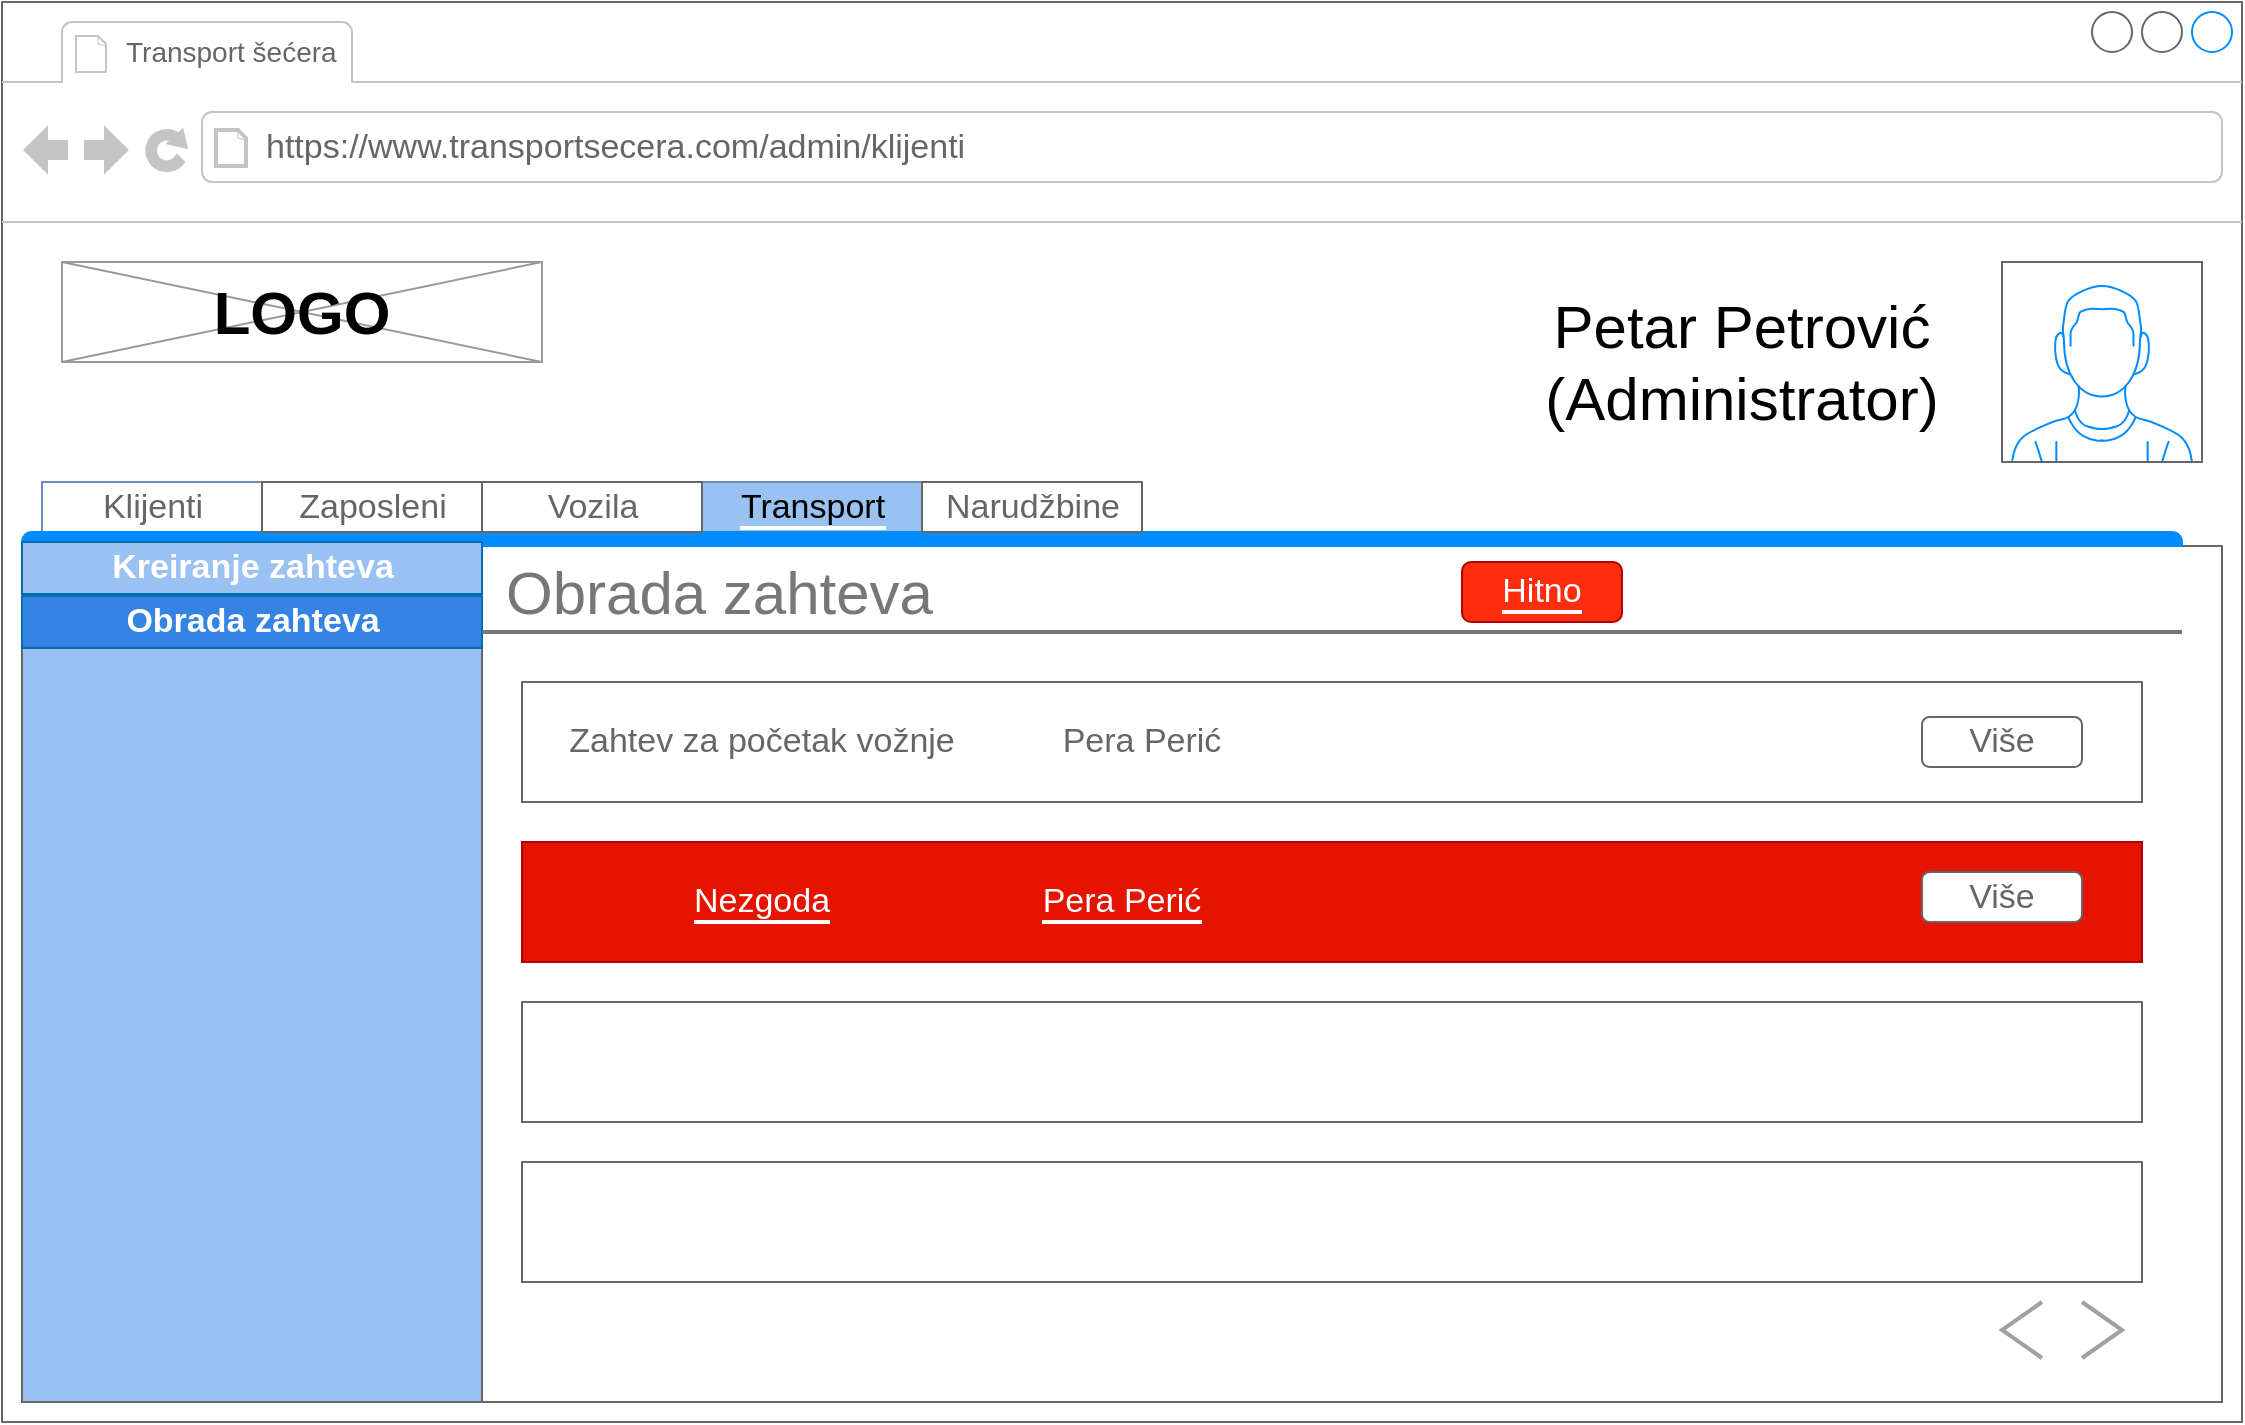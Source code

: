<mxfile version="20.6.2" type="device"><diagram id="ky4BVYnxGXiWYMwusSBA" name="Page-1"><mxGraphModel dx="1422" dy="702" grid="1" gridSize="10" guides="1" tooltips="1" connect="1" arrows="1" fold="1" page="1" pageScale="1" pageWidth="1169" pageHeight="827" math="0" shadow="0"><root><mxCell id="0"/><mxCell id="1" parent="0"/><mxCell id="joHXfqHR-YhRdE-sdu8e-1" value="" style="strokeWidth=1;shadow=0;dashed=0;align=center;html=1;shape=mxgraph.mockup.containers.browserWindow;rSize=0;strokeColor=#666666;strokeColor2=#008cff;strokeColor3=#c4c4c4;mainText=,;recursiveResize=0;" parent="1" vertex="1"><mxGeometry x="40" y="80" width="1120" height="710" as="geometry"/></mxCell><mxCell id="joHXfqHR-YhRdE-sdu8e-2" value="Transport šećera" style="strokeWidth=1;shadow=0;dashed=0;align=center;html=1;shape=mxgraph.mockup.containers.anchor;fontSize=14;fontColor=#666666;align=left;" parent="joHXfqHR-YhRdE-sdu8e-1" vertex="1"><mxGeometry x="60" y="10" width="110" height="30" as="geometry"/></mxCell><mxCell id="joHXfqHR-YhRdE-sdu8e-3" value="https://www.transportsecera.com/admin/klijenti" style="strokeWidth=1;shadow=0;dashed=0;align=center;html=1;shape=mxgraph.mockup.containers.anchor;rSize=0;fontSize=17;fontColor=#666666;align=left;" parent="joHXfqHR-YhRdE-sdu8e-1" vertex="1"><mxGeometry x="130" y="60" width="450" height="26" as="geometry"/></mxCell><mxCell id="joHXfqHR-YhRdE-sdu8e-10" value="" style="verticalLabelPosition=bottom;shadow=0;dashed=0;align=center;html=1;verticalAlign=top;strokeWidth=1;shape=mxgraph.mockup.graphics.simpleIcon;strokeColor=#999999;fontSize=14;" parent="joHXfqHR-YhRdE-sdu8e-1" vertex="1"><mxGeometry x="30" y="130" width="240" height="50" as="geometry"/></mxCell><mxCell id="joHXfqHR-YhRdE-sdu8e-11" value="&lt;div style=&quot;font-size: 30px;&quot;&gt;LOGO&lt;/div&gt;" style="text;html=1;strokeColor=none;fillColor=none;align=center;verticalAlign=middle;whiteSpace=wrap;rounded=0;fontSize=30;fontStyle=1" parent="joHXfqHR-YhRdE-sdu8e-1" vertex="1"><mxGeometry x="120" y="140" width="60" height="30" as="geometry"/></mxCell><mxCell id="joHXfqHR-YhRdE-sdu8e-12" value="" style="verticalLabelPosition=bottom;shadow=0;dashed=0;align=center;html=1;verticalAlign=top;strokeWidth=1;shape=mxgraph.mockup.containers.userMale;strokeColor=#666666;strokeColor2=#008cff;fontSize=30;" parent="joHXfqHR-YhRdE-sdu8e-1" vertex="1"><mxGeometry x="1000" y="130" width="100" height="100" as="geometry"/></mxCell><mxCell id="joHXfqHR-YhRdE-sdu8e-13" value="&lt;div&gt;Petar Petrović &lt;br&gt;&lt;/div&gt;&lt;div&gt;(Administrator)&lt;br&gt;&lt;/div&gt;" style="text;html=1;strokeColor=none;fillColor=none;align=center;verticalAlign=middle;whiteSpace=wrap;rounded=0;fontSize=30;" parent="joHXfqHR-YhRdE-sdu8e-1" vertex="1"><mxGeometry x="750" y="140" width="240" height="80" as="geometry"/></mxCell><mxCell id="joHXfqHR-YhRdE-sdu8e-47" value="&lt;span style=&quot;background-color: rgb(153, 193, 241);&quot;&gt;Transport&lt;/span&gt;" style="strokeColor=#6c8ebf;fillColor=#99c1f1;gradientColor=inherit;strokeWidth=1;shadow=0;dashed=0;align=center;html=1;shape=mxgraph.mockup.containers.rrect;rSize=0;fontSize=17;fontColor=default;gradientColor=none;labelBackgroundColor=default;" parent="joHXfqHR-YhRdE-sdu8e-1" vertex="1"><mxGeometry width="110" height="25" relative="1" as="geometry"><mxPoint x="350" y="240" as="offset"/></mxGeometry></mxCell><mxCell id="joHXfqHR-YhRdE-sdu8e-41" value="" style="strokeWidth=1;shadow=0;dashed=0;align=center;html=1;shape=mxgraph.mockup.containers.marginRect2;rectMarginTop=32;strokeColor=#666666;gradientColor=none;labelBackgroundColor=default;fontSize=30;fontColor=#000000;" parent="joHXfqHR-YhRdE-sdu8e-1" vertex="1"><mxGeometry x="10" y="240" width="1100" height="460" as="geometry"/></mxCell><mxCell id="joHXfqHR-YhRdE-sdu8e-42" value="&lt;font color=&quot;#666666&quot;&gt;Klijenti&lt;/font&gt;" style="strokeColor=#6c8ebf;fillColor=#FFFFFF;gradientColor=#7ea6e0;strokeWidth=1;shadow=0;dashed=0;align=center;html=1;shape=mxgraph.mockup.containers.rrect;rSize=0;fontSize=17;gradientColor=none;labelBackgroundColor=default;" parent="joHXfqHR-YhRdE-sdu8e-41" vertex="1"><mxGeometry width="110" height="25" relative="1" as="geometry"><mxPoint x="10" as="offset"/></mxGeometry></mxCell><mxCell id="joHXfqHR-YhRdE-sdu8e-45" value="" style="strokeWidth=1;shadow=0;dashed=0;align=center;html=1;shape=mxgraph.mockup.containers.topButton;rSize=5;strokeColor=#008cff;fillColor=#008cff;gradientColor=none;resizeWidth=1;movable=0;deletable=1;labelBackgroundColor=default;fontSize=30;fontColor=#000000;" parent="joHXfqHR-YhRdE-sdu8e-41" vertex="1"><mxGeometry width="1080" height="7" relative="1" as="geometry"><mxPoint y="25" as="offset"/></mxGeometry></mxCell><mxCell id="joHXfqHR-YhRdE-sdu8e-51" value="Zaposleni" style="strokeColor=inherit;fillColor=inherit;gradientColor=inherit;strokeWidth=1;shadow=0;dashed=0;align=center;html=1;shape=mxgraph.mockup.containers.rrect;rSize=0;fontSize=17;fontColor=#666666;gradientColor=none;labelBackgroundColor=default;" parent="joHXfqHR-YhRdE-sdu8e-41" vertex="1"><mxGeometry width="110" height="25" relative="1" as="geometry"><mxPoint x="120" as="offset"/></mxGeometry></mxCell><mxCell id="joHXfqHR-YhRdE-sdu8e-58" value="Vozila" style="strokeColor=inherit;fillColor=inherit;gradientColor=inherit;strokeWidth=1;shadow=0;dashed=0;align=center;html=1;shape=mxgraph.mockup.containers.rrect;rSize=0;fontSize=17;fontColor=#666666;gradientColor=none;labelBackgroundColor=default;" parent="joHXfqHR-YhRdE-sdu8e-41" vertex="1"><mxGeometry width="110" height="25" relative="1" as="geometry"><mxPoint x="230" as="offset"/></mxGeometry></mxCell><mxCell id="joHXfqHR-YhRdE-sdu8e-76" value="" style="strokeWidth=1;shadow=0;dashed=0;align=center;html=1;shape=mxgraph.mockup.containers.rrect;rSize=0;strokeColor=#666666;labelBackgroundColor=#99c1f1;fontSize=30;fontColor=#000000;fillColor=#99c1f1;" parent="joHXfqHR-YhRdE-sdu8e-41" vertex="1"><mxGeometry y="30" width="230" height="430" as="geometry"/></mxCell><mxCell id="joHXfqHR-YhRdE-sdu8e-77" value="Obrada zahteva" style="strokeColor=#006EAF;fillColor=#3584E4;strokeWidth=1;shadow=0;dashed=0;align=center;html=1;shape=mxgraph.mockup.containers.rrect;rSize=0;fontSize=17;fontColor=#ffffff;fontStyle=1;resizeWidth=1;labelBackgroundColor=#3584e4;" parent="joHXfqHR-YhRdE-sdu8e-76" vertex="1"><mxGeometry width="230" height="26" relative="1" as="geometry"><mxPoint y="27" as="offset"/></mxGeometry></mxCell><mxCell id="joHXfqHR-YhRdE-sdu8e-78" value="Kreiranje zahteva" style="strokeColor=#006EAF;fillColor=#99C1F1;strokeWidth=1;shadow=0;dashed=0;align=center;html=1;shape=mxgraph.mockup.containers.rrect;rSize=0;fontSize=17;fontColor=#ffffff;fontStyle=1;resizeWidth=1;labelBackgroundColor=#99C1F1;" parent="joHXfqHR-YhRdE-sdu8e-76" vertex="1"><mxGeometry width="230" height="26" relative="1" as="geometry"><mxPoint as="offset"/></mxGeometry></mxCell><mxCell id="joHXfqHR-YhRdE-sdu8e-81" value="Obrada zahteva" style="text;html=1;strokeColor=none;fillColor=none;align=left;verticalAlign=middle;whiteSpace=wrap;rounded=0;labelBackgroundColor=#ffffff;fontSize=30;fontColor=#77767b;" parent="joHXfqHR-YhRdE-sdu8e-41" vertex="1"><mxGeometry x="240" y="40" width="450" height="30" as="geometry"/></mxCell><mxCell id="joHXfqHR-YhRdE-sdu8e-84" value="" style="line;strokeWidth=2;html=1;labelBackgroundColor=#ffffff;strokeColor=#77767b;fontSize=30;fontColor=#77767b;fillColor=#ffffff;" parent="joHXfqHR-YhRdE-sdu8e-41" vertex="1"><mxGeometry x="230" y="70" width="850" height="10" as="geometry"/></mxCell><mxCell id="sB1Sqcq3kiRCwu7GPvXb-1" value="&lt;span style=&quot;color: rgba(0, 0, 0, 0); font-family: monospace; font-size: 0px; text-align: start; background-color: rgb(248, 249, 250);&quot;&gt;%3CmxGraphModel%3E%3Croot%3E%3CmxCell%20id%3D%220%22%2F%3E%3CmxCell%20id%3D%221%22%20parent%3D%220%22%2F%3E%3CmxCell%20id%3D%222%22%20value%3D%22%22%20style%3D%22strokeWidth%3D1%3Bshadow%3D0%3Bdashed%3D0%3Balign%3Dcenter%3Bhtml%3D1%3Bshape%3Dmxgraph.mockup.containers.marginRect2%3BrectMarginTop%3D32%3BstrokeColor%3D%23666666%3BgradientColor%3Dnone%3BlabelBackgroundColor%3Ddefault%3BfontSize%3D30%3BfontColor%3D%23000000%3B%22%20vertex%3D%221%22%20parent%3D%221%22%3E%3CmxGeometry%20x%3D%2250%22%20y%3D%22320%22%20width%3D%221100%22%20height%3D%22460%22%20as%3D%22geometry%22%2F%3E%3C%2FmxCell%3E%3CmxCell%20id%3D%223%22%20value%3D%22%26lt%3Bfont%20color%3D%26quot%3B%23666666%26quot%3B%26gt%3BKlijenti%26lt%3B%2Ffont%26gt%3B%22%20style%3D%22strokeColor%3D%236c8ebf%3BfillColor%3D%23FFFFFF%3BgradientColor%3D%237ea6e0%3BstrokeWidth%3D1%3Bshadow%3D0%3Bdashed%3D0%3Balign%3Dcenter%3Bhtml%3D1%3Bshape%3Dmxgraph.mockup.containers.rrect%3BrSize%3D0%3BfontSize%3D17%3BgradientColor%3Dnone%3BlabelBackgroundColor%3Ddefault%3B%22%20vertex%3D%221%22%20parent%3D%222%22%3E%3CmxGeometry%20width%3D%22110%22%20height%3D%2225%22%20relative%3D%221%22%20as%3D%22geometry%22%3E%3CmxPoint%20x%3D%2210%22%20as%3D%22offset%22%2F%3E%3C%2FmxGeometry%3E%3C%2FmxCell%3E%3CmxCell%20id%3D%224%22%20value%3D%22%22%20style%3D%22strokeWidth%3D1%3Bshadow%3D0%3Bdashed%3D0%3Balign%3Dcenter%3Bhtml%3D1%3Bshape%3Dmxgraph.mockup.containers.topButton%3BrSize%3D5%3BstrokeColor%3D%23008cff%3BfillColor%3D%23008cff%3BgradientColor%3Dnone%3BresizeWidth%3D1%3Bmovable%3D0%3Bdeletable%3D1%3BlabelBackgroundColor%3Ddefault%3BfontSize%3D30%3BfontColor%3D%23000000%3B%22%20vertex%3D%221%22%20parent%3D%222%22%3E%3CmxGeometry%20width%3D%221080%22%20height%3D%227%22%20relative%3D%221%22%20as%3D%22geometry%22%3E%3CmxPoint%20y%3D%2225%22%20as%3D%22offset%22%2F%3E%3C%2FmxGeometry%3E%3C%2FmxCell%3E%3CmxCell%20id%3D%225%22%20value%3D%22Zaposleni%22%20style%3D%22strokeColor%3Dinherit%3BfillColor%3Dinherit%3BgradientColor%3Dinherit%3BstrokeWidth%3D1%3Bshadow%3D0%3Bdashed%3D0%3Balign%3Dcenter%3Bhtml%3D1%3Bshape%3Dmxgraph.mockup.containers.rrect%3BrSize%3D0%3BfontSize%3D17%3BfontColor%3D%23666666%3BgradientColor%3Dnone%3BlabelBackgroundColor%3Ddefault%3B%22%20vertex%3D%221%22%20parent%3D%222%22%3E%3CmxGeometry%20width%3D%22110%22%20height%3D%2225%22%20relative%3D%221%22%20as%3D%22geometry%22%3E%3CmxPoint%20x%3D%22120%22%20as%3D%22offset%22%2F%3E%3C%2FmxGeometry%3E%3C%2FmxCell%3E%3CmxCell%20id%3D%226%22%20value%3D%22Vozila%22%20style%3D%22strokeColor%3Dinherit%3BfillColor%3Dinherit%3BgradientColor%3Dinherit%3BstrokeWidth%3D1%3Bshadow%3D0%3Bdashed%3D0%3Balign%3Dcenter%3Bhtml%3D1%3Bshape%3Dmxgraph.mockup.containers.rrect%3BrSize%3D0%3BfontSize%3D17%3BfontColor%3D%23666666%3BgradientColor%3Dnone%3BlabelBackgroundColor%3Ddefault%3B%22%20vertex%3D%221%22%20parent%3D%222%22%3E%3CmxGeometry%20width%3D%22110%22%20height%3D%2225%22%20relative%3D%221%22%20as%3D%22geometry%22%3E%3CmxPoint%20x%3D%22230%22%20as%3D%22offset%22%2F%3E%3C%2FmxGeometry%3E%3C%2FmxCell%3E%3CmxCell%20id%3D%227%22%20value%3D%22%22%20style%3D%22strokeWidth%3D1%3Bshadow%3D0%3Bdashed%3D0%3Balign%3Dcenter%3Bhtml%3D1%3Bshape%3Dmxgraph.mockup.containers.rrect%3BrSize%3D0%3BstrokeColor%3D%23666666%3BlabelBackgroundColor%3D%2399c1f1%3BfontSize%3D30%3BfontColor%3D%23000000%3BfillColor%3D%2399c1f1%3B%22%20vertex%3D%221%22%20parent%3D%222%22%3E%3CmxGeometry%20y%3D%2230%22%20width%3D%22230%22%20height%3D%22430%22%20as%3D%22geometry%22%2F%3E%3C%2FmxCell%3E%3CmxCell%20id%3D%228%22%20value%3D%22Obrada%20zahteva%22%20style%3D%22strokeColor%3D%23006EAF%3BfillColor%3D%233584E4%3BstrokeWidth%3D1%3Bshadow%3D0%3Bdashed%3D0%3Balign%3Dcenter%3Bhtml%3D1%3Bshape%3Dmxgraph.mockup.containers.rrect%3BrSize%3D0%3BfontSize%3D17%3BfontColor%3D%23ffffff%3BfontStyle%3D1%3BresizeWidth%3D1%3BlabelBackgroundColor%3D%233584e4%3B%22%20vertex%3D%221%22%20parent%3D%227%22%3E%3CmxGeometry%20width%3D%22230%22%20height%3D%2226%22%20relative%3D%221%22%20as%3D%22geometry%22%3E%3CmxPoint%20y%3D%2227%22%20as%3D%22offset%22%2F%3E%3C%2FmxGeometry%3E%3C%2FmxCell%3E%3CmxCell%20id%3D%229%22%20value%3D%22Kreiranje%20zahteva%22%20style%3D%22strokeColor%3D%23006EAF%3BfillColor%3D%2399C1F1%3BstrokeWidth%3D1%3Bshadow%3D0%3Bdashed%3D0%3Balign%3Dcenter%3Bhtml%3D1%3Bshape%3Dmxgraph.mockup.containers.rrect%3BrSize%3D0%3BfontSize%3D17%3BfontColor%3D%23ffffff%3BfontStyle%3D1%3BresizeWidth%3D1%3BlabelBackgroundColor%3D%2399C1F1%3B%22%20vertex%3D%221%22%20parent%3D%227%22%3E%3CmxGeometry%20width%3D%22230%22%20height%3D%2226%22%20relative%3D%221%22%20as%3D%22geometry%22%3E%3CmxPoint%20as%3D%22offset%22%2F%3E%3C%2FmxGeometry%3E%3C%2FmxCell%3E%3CmxCell%20id%3D%2210%22%20value%3D%22Obrada%20zahteva%22%20style%3D%22text%3Bhtml%3D1%3BstrokeColor%3Dnone%3BfillColor%3Dnone%3Balign%3Dleft%3BverticalAlign%3Dmiddle%3BwhiteSpace%3Dwrap%3Brounded%3D0%3BlabelBackgroundColor%3D%23ffffff%3BfontSize%3D30%3BfontColor%3D%2377767b%3B%22%20vertex%3D%221%22%20parent%3D%222%22%3E%3CmxGeometry%20x%3D%22240%22%20y%3D%2240%22%20width%3D%22450%22%20height%3D%2230%22%20as%3D%22geometry%22%2F%3E%3C%2FmxCell%3E%3CmxCell%20id%3D%2211%22%20value%3D%22%22%20style%3D%22line%3BstrokeWidth%3D2%3Bhtml%3D1%3BlabelBackgroundColor%3D%23ffffff%3BstrokeColor%3D%2377767b%3BfontSize%3D30%3BfontColor%3D%2377767b%3BfillColor%3D%23ffffff%3B%22%20vertex%3D%221%22%20parent%3D%222%22%3E%3CmxGeometry%20x%3D%22230%22%20y%3D%2270%22%20width%3D%22850%22%20height%3D%2210%22%20as%3D%22geometry%22%2F%3E%3C%2FmxCell%3E%3CmxCell%20id%3D%2212%22%20value%3D%22%26lt%3Bfont%20color%3D%26quot%3B%2377767b%26quot%3B%26gt%3BPo%C5%A1alji%26lt%3B%2Ffont%26gt%3B%22%20style%3D%22strokeWidth%3D1%3Bshadow%3D0%3Bdashed%3D0%3Balign%3Dcenter%3Bhtml%3D1%3Bshape%3Dmxgraph.mockup.buttons.button%3BstrokeColor%3D%23666666%3BfontColor%3D%23ffffff%3BmainText%3D%3BbuttonStyle%3Dround%3BfontSize%3D17%3BfontStyle%3D1%3BfillColor%3D%2399c1f1%3BwhiteSpace%3Dwrap%3BlabelBackgroundColor%3D%2399c1f1%3B%22%20vertex%3D%221%22%20parent%3D%222%22%3E%3CmxGeometry%20x%3D%22940%22%20y%3D%22420%22%20width%3D%22150%22%20height%3D%2234%22%20as%3D%22geometry%22%2F%3E%3C%2FmxCell%3E%3CmxCell%20id%3D%2213%22%20value%3D%22%26lt%3Bfont%20color%3D%26quot%3B%2377767b%26quot%3B%26gt%3BOdbaci%26lt%3B%2Ffont%26gt%3B%22%20style%3D%22strokeWidth%3D1%3Bshadow%3D0%3Bdashed%3D0%3Balign%3Dcenter%3Bhtml%3D1%3Bshape%3Dmxgraph.mockup.buttons.button%3BstrokeColor%3D%23666666%3BfontColor%3D%23ffffff%3BmainText%3D%3BbuttonStyle%3Dround%3BfontSize%3D17%3BfontStyle%3D1%3BfillColor%3D%2399c1f1%3BwhiteSpace%3Dwrap%3BlabelBackgroundColor%3D%2399c1f1%3B%22%20vertex%3D%221%22%20parent%3D%222%22%3E%3CmxGeometry%20x%3D%22780%22%20y%3D%22420%22%20width%3D%22150%22%20height%3D%2234%22%20as%3D%22geometry%22%2F%3E%3C%2FmxCell%3E%3CmxCell%20id%3D%2214%22%20value%3D%22%22%20style%3D%22rounded%3D0%3BwhiteSpace%3Dwrap%3Bhtml%3D1%3Bshadow%3D0%3Bdashed%3D0%3BlabelBackgroundColor%3Ddefault%3BstrokeColor%3Dinherit%3BstrokeWidth%3D1%3BfontFamily%3DHelvetica%3BfontSize%3D17%3BfontColor%3D%23666666%3BfillColor%3Dinherit%3BgradientColor%3Dnone%3B%22%20vertex%3D%221%22%20parent%3D%222%22%3E%3CmxGeometry%20x%3D%22250%22%20y%3D%22100%22%20width%3D%22810%22%20height%3D%2260%22%20as%3D%22geometry%22%2F%3E%3C%2FmxCell%3E%3C%2Froot%3E%3C%2FmxGraphModel%3E&lt;/span&gt;" style="rounded=0;whiteSpace=wrap;html=1;shadow=0;dashed=0;labelBackgroundColor=default;strokeColor=inherit;strokeWidth=1;fontFamily=Helvetica;fontSize=17;fontColor=#666666;fillColor=inherit;gradientColor=none;" vertex="1" parent="joHXfqHR-YhRdE-sdu8e-41"><mxGeometry x="250" y="100" width="810" height="60" as="geometry"/></mxCell><mxCell id="sB1Sqcq3kiRCwu7GPvXb-15" value="&lt;span style=&quot;color: rgba(0, 0, 0, 0); font-family: monospace; font-size: 0px; text-align: start; background-color: rgb(248, 249, 250);&quot;&gt;%3CmxGraphModel%3E%3Croot%3E%3CmxCell%20id%3D%220%22%2F%3E%3CmxCell%20id%3D%221%22%20parent%3D%220%22%2F%3E%3CmxCell%20id%3D%222%22%20value%3D%22%22%20style%3D%22strokeWidth%3D1%3Bshadow%3D0%3Bdashed%3D0%3Balign%3Dcenter%3Bhtml%3D1%3Bshape%3Dmxgraph.mockup.containers.marginRect2%3BrectMarginTop%3D32%3BstrokeColor%3D%23666666%3BgradientColor%3Dnone%3BlabelBackgroundColor%3Ddefault%3BfontSize%3D30%3BfontColor%3D%23000000%3B%22%20vertex%3D%221%22%20parent%3D%221%22%3E%3CmxGeometry%20x%3D%2250%22%20y%3D%22320%22%20width%3D%221100%22%20height%3D%22460%22%20as%3D%22geometry%22%2F%3E%3C%2FmxCell%3E%3CmxCell%20id%3D%223%22%20value%3D%22%26lt%3Bfont%20color%3D%26quot%3B%23666666%26quot%3B%26gt%3BKlijenti%26lt%3B%2Ffont%26gt%3B%22%20style%3D%22strokeColor%3D%236c8ebf%3BfillColor%3D%23FFFFFF%3BgradientColor%3D%237ea6e0%3BstrokeWidth%3D1%3Bshadow%3D0%3Bdashed%3D0%3Balign%3Dcenter%3Bhtml%3D1%3Bshape%3Dmxgraph.mockup.containers.rrect%3BrSize%3D0%3BfontSize%3D17%3BgradientColor%3Dnone%3BlabelBackgroundColor%3Ddefault%3B%22%20vertex%3D%221%22%20parent%3D%222%22%3E%3CmxGeometry%20width%3D%22110%22%20height%3D%2225%22%20relative%3D%221%22%20as%3D%22geometry%22%3E%3CmxPoint%20x%3D%2210%22%20as%3D%22offset%22%2F%3E%3C%2FmxGeometry%3E%3C%2FmxCell%3E%3CmxCell%20id%3D%224%22%20value%3D%22%22%20style%3D%22strokeWidth%3D1%3Bshadow%3D0%3Bdashed%3D0%3Balign%3Dcenter%3Bhtml%3D1%3Bshape%3Dmxgraph.mockup.containers.topButton%3BrSize%3D5%3BstrokeColor%3D%23008cff%3BfillColor%3D%23008cff%3BgradientColor%3Dnone%3BresizeWidth%3D1%3Bmovable%3D0%3Bdeletable%3D1%3BlabelBackgroundColor%3Ddefault%3BfontSize%3D30%3BfontColor%3D%23000000%3B%22%20vertex%3D%221%22%20parent%3D%222%22%3E%3CmxGeometry%20width%3D%221080%22%20height%3D%227%22%20relative%3D%221%22%20as%3D%22geometry%22%3E%3CmxPoint%20y%3D%2225%22%20as%3D%22offset%22%2F%3E%3C%2FmxGeometry%3E%3C%2FmxCell%3E%3CmxCell%20id%3D%225%22%20value%3D%22Zaposleni%22%20style%3D%22strokeColor%3Dinherit%3BfillColor%3Dinherit%3BgradientColor%3Dinherit%3BstrokeWidth%3D1%3Bshadow%3D0%3Bdashed%3D0%3Balign%3Dcenter%3Bhtml%3D1%3Bshape%3Dmxgraph.mockup.containers.rrect%3BrSize%3D0%3BfontSize%3D17%3BfontColor%3D%23666666%3BgradientColor%3Dnone%3BlabelBackgroundColor%3Ddefault%3B%22%20vertex%3D%221%22%20parent%3D%222%22%3E%3CmxGeometry%20width%3D%22110%22%20height%3D%2225%22%20relative%3D%221%22%20as%3D%22geometry%22%3E%3CmxPoint%20x%3D%22120%22%20as%3D%22offset%22%2F%3E%3C%2FmxGeometry%3E%3C%2FmxCell%3E%3CmxCell%20id%3D%226%22%20value%3D%22Vozila%22%20style%3D%22strokeColor%3Dinherit%3BfillColor%3Dinherit%3BgradientColor%3Dinherit%3BstrokeWidth%3D1%3Bshadow%3D0%3Bdashed%3D0%3Balign%3Dcenter%3Bhtml%3D1%3Bshape%3Dmxgraph.mockup.containers.rrect%3BrSize%3D0%3BfontSize%3D17%3BfontColor%3D%23666666%3BgradientColor%3Dnone%3BlabelBackgroundColor%3Ddefault%3B%22%20vertex%3D%221%22%20parent%3D%222%22%3E%3CmxGeometry%20width%3D%22110%22%20height%3D%2225%22%20relative%3D%221%22%20as%3D%22geometry%22%3E%3CmxPoint%20x%3D%22230%22%20as%3D%22offset%22%2F%3E%3C%2FmxGeometry%3E%3C%2FmxCell%3E%3CmxCell%20id%3D%227%22%20value%3D%22%22%20style%3D%22strokeWidth%3D1%3Bshadow%3D0%3Bdashed%3D0%3Balign%3Dcenter%3Bhtml%3D1%3Bshape%3Dmxgraph.mockup.containers.rrect%3BrSize%3D0%3BstrokeColor%3D%23666666%3BlabelBackgroundColor%3D%2399c1f1%3BfontSize%3D30%3BfontColor%3D%23000000%3BfillColor%3D%2399c1f1%3B%22%20vertex%3D%221%22%20parent%3D%222%22%3E%3CmxGeometry%20y%3D%2230%22%20width%3D%22230%22%20height%3D%22430%22%20as%3D%22geometry%22%2F%3E%3C%2FmxCell%3E%3CmxCell%20id%3D%228%22%20value%3D%22Obrada%20zahteva%22%20style%3D%22strokeColor%3D%23006EAF%3BfillColor%3D%233584E4%3BstrokeWidth%3D1%3Bshadow%3D0%3Bdashed%3D0%3Balign%3Dcenter%3Bhtml%3D1%3Bshape%3Dmxgraph.mockup.containers.rrect%3BrSize%3D0%3BfontSize%3D17%3BfontColor%3D%23ffffff%3BfontStyle%3D1%3BresizeWidth%3D1%3BlabelBackgroundColor%3D%233584e4%3B%22%20vertex%3D%221%22%20parent%3D%227%22%3E%3CmxGeometry%20width%3D%22230%22%20height%3D%2226%22%20relative%3D%221%22%20as%3D%22geometry%22%3E%3CmxPoint%20y%3D%2227%22%20as%3D%22offset%22%2F%3E%3C%2FmxGeometry%3E%3C%2FmxCell%3E%3CmxCell%20id%3D%229%22%20value%3D%22Kreiranje%20zahteva%22%20style%3D%22strokeColor%3D%23006EAF%3BfillColor%3D%2399C1F1%3BstrokeWidth%3D1%3Bshadow%3D0%3Bdashed%3D0%3Balign%3Dcenter%3Bhtml%3D1%3Bshape%3Dmxgraph.mockup.containers.rrect%3BrSize%3D0%3BfontSize%3D17%3BfontColor%3D%23ffffff%3BfontStyle%3D1%3BresizeWidth%3D1%3BlabelBackgroundColor%3D%2399C1F1%3B%22%20vertex%3D%221%22%20parent%3D%227%22%3E%3CmxGeometry%20width%3D%22230%22%20height%3D%2226%22%20relative%3D%221%22%20as%3D%22geometry%22%3E%3CmxPoint%20as%3D%22offset%22%2F%3E%3C%2FmxGeometry%3E%3C%2FmxCell%3E%3CmxCell%20id%3D%2210%22%20value%3D%22Obrada%20zahteva%22%20style%3D%22text%3Bhtml%3D1%3BstrokeColor%3Dnone%3BfillColor%3Dnone%3Balign%3Dleft%3BverticalAlign%3Dmiddle%3BwhiteSpace%3Dwrap%3Brounded%3D0%3BlabelBackgroundColor%3D%23ffffff%3BfontSize%3D30%3BfontColor%3D%2377767b%3B%22%20vertex%3D%221%22%20parent%3D%222%22%3E%3CmxGeometry%20x%3D%22240%22%20y%3D%2240%22%20width%3D%22450%22%20height%3D%2230%22%20as%3D%22geometry%22%2F%3E%3C%2FmxCell%3E%3CmxCell%20id%3D%2211%22%20value%3D%22%22%20style%3D%22line%3BstrokeWidth%3D2%3Bhtml%3D1%3BlabelBackgroundColor%3D%23ffffff%3BstrokeColor%3D%2377767b%3BfontSize%3D30%3BfontColor%3D%2377767b%3BfillColor%3D%23ffffff%3B%22%20vertex%3D%221%22%20parent%3D%222%22%3E%3CmxGeometry%20x%3D%22230%22%20y%3D%2270%22%20width%3D%22850%22%20height%3D%2210%22%20as%3D%22geometry%22%2F%3E%3C%2FmxCell%3E%3CmxCell%20id%3D%2212%22%20value%3D%22%26lt%3Bfont%20color%3D%26quot%3B%2377767b%26quot%3B%26gt%3BPo%C5%A1alji%26lt%3B%2Ffont%26gt%3B%22%20style%3D%22strokeWidth%3D1%3Bshadow%3D0%3Bdashed%3D0%3Balign%3Dcenter%3Bhtml%3D1%3Bshape%3Dmxgraph.mockup.buttons.button%3BstrokeColor%3D%23666666%3BfontColor%3D%23ffffff%3BmainText%3D%3BbuttonStyle%3Dround%3BfontSize%3D17%3BfontStyle%3D1%3BfillColor%3D%2399c1f1%3BwhiteSpace%3Dwrap%3BlabelBackgroundColor%3D%2399c1f1%3B%22%20vertex%3D%221%22%20parent%3D%222%22%3E%3CmxGeometry%20x%3D%22940%22%20y%3D%22420%22%20width%3D%22150%22%20height%3D%2234%22%20as%3D%22geometry%22%2F%3E%3C%2FmxCell%3E%3CmxCell%20id%3D%2213%22%20value%3D%22%26lt%3Bfont%20color%3D%26quot%3B%2377767b%26quot%3B%26gt%3BOdbaci%26lt%3B%2Ffont%26gt%3B%22%20style%3D%22strokeWidth%3D1%3Bshadow%3D0%3Bdashed%3D0%3Balign%3Dcenter%3Bhtml%3D1%3Bshape%3Dmxgraph.mockup.buttons.button%3BstrokeColor%3D%23666666%3BfontColor%3D%23ffffff%3BmainText%3D%3BbuttonStyle%3Dround%3BfontSize%3D17%3BfontStyle%3D1%3BfillColor%3D%2399c1f1%3BwhiteSpace%3Dwrap%3BlabelBackgroundColor%3D%2399c1f1%3B%22%20vertex%3D%221%22%20parent%3D%222%22%3E%3CmxGeometry%20x%3D%22780%22%20y%3D%22420%22%20width%3D%22150%22%20height%3D%2234%22%20as%3D%22geometry%22%2F%3E%3C%2FmxCell%3E%3CmxCell%20id%3D%2214%22%20value%3D%22%22%20style%3D%22rounded%3D0%3BwhiteSpace%3Dwrap%3Bhtml%3D1%3Bshadow%3D0%3Bdashed%3D0%3BlabelBackgroundColor%3Ddefault%3BstrokeColor%3Dinherit%3BstrokeWidth%3D1%3BfontFamily%3DHelvetica%3BfontSize%3D17%3BfontColor%3D%23666666%3BfillColor%3Dinherit%3BgradientColor%3Dnone%3B%22%20vertex%3D%221%22%20parent%3D%222%22%3E%3CmxGeometry%20x%3D%22250%22%20y%3D%22100%22%20width%3D%22810%22%20height%3D%2260%22%20as%3D%22geometry%22%2F%3E%3C%2FmxCell%3E%3C%2Froot%3E%3C%2FmxGraphModel%3E&lt;/span&gt;" style="rounded=0;whiteSpace=wrap;html=1;shadow=0;dashed=0;labelBackgroundColor=default;strokeColor=#B20000;strokeWidth=1;fontFamily=Helvetica;fontSize=17;fontColor=#ffffff;fillColor=#E51400;" vertex="1" parent="joHXfqHR-YhRdE-sdu8e-41"><mxGeometry x="250" y="180" width="810" height="60" as="geometry"/></mxCell><mxCell id="sB1Sqcq3kiRCwu7GPvXb-16" value="&lt;span style=&quot;color: rgba(0, 0, 0, 0); font-family: monospace; font-size: 0px; text-align: start; background-color: rgb(248, 249, 250);&quot;&gt;%3CmxGraphModel%3E%3Croot%3E%3CmxCell%20id%3D%220%22%2F%3E%3CmxCell%20id%3D%221%22%20parent%3D%220%22%2F%3E%3CmxCell%20id%3D%222%22%20value%3D%22%22%20style%3D%22strokeWidth%3D1%3Bshadow%3D0%3Bdashed%3D0%3Balign%3Dcenter%3Bhtml%3D1%3Bshape%3Dmxgraph.mockup.containers.marginRect2%3BrectMarginTop%3D32%3BstrokeColor%3D%23666666%3BgradientColor%3Dnone%3BlabelBackgroundColor%3Ddefault%3BfontSize%3D30%3BfontColor%3D%23000000%3B%22%20vertex%3D%221%22%20parent%3D%221%22%3E%3CmxGeometry%20x%3D%2250%22%20y%3D%22320%22%20width%3D%221100%22%20height%3D%22460%22%20as%3D%22geometry%22%2F%3E%3C%2FmxCell%3E%3CmxCell%20id%3D%223%22%20value%3D%22%26lt%3Bfont%20color%3D%26quot%3B%23666666%26quot%3B%26gt%3BKlijenti%26lt%3B%2Ffont%26gt%3B%22%20style%3D%22strokeColor%3D%236c8ebf%3BfillColor%3D%23FFFFFF%3BgradientColor%3D%237ea6e0%3BstrokeWidth%3D1%3Bshadow%3D0%3Bdashed%3D0%3Balign%3Dcenter%3Bhtml%3D1%3Bshape%3Dmxgraph.mockup.containers.rrect%3BrSize%3D0%3BfontSize%3D17%3BgradientColor%3Dnone%3BlabelBackgroundColor%3Ddefault%3B%22%20vertex%3D%221%22%20parent%3D%222%22%3E%3CmxGeometry%20width%3D%22110%22%20height%3D%2225%22%20relative%3D%221%22%20as%3D%22geometry%22%3E%3CmxPoint%20x%3D%2210%22%20as%3D%22offset%22%2F%3E%3C%2FmxGeometry%3E%3C%2FmxCell%3E%3CmxCell%20id%3D%224%22%20value%3D%22%22%20style%3D%22strokeWidth%3D1%3Bshadow%3D0%3Bdashed%3D0%3Balign%3Dcenter%3Bhtml%3D1%3Bshape%3Dmxgraph.mockup.containers.topButton%3BrSize%3D5%3BstrokeColor%3D%23008cff%3BfillColor%3D%23008cff%3BgradientColor%3Dnone%3BresizeWidth%3D1%3Bmovable%3D0%3Bdeletable%3D1%3BlabelBackgroundColor%3Ddefault%3BfontSize%3D30%3BfontColor%3D%23000000%3B%22%20vertex%3D%221%22%20parent%3D%222%22%3E%3CmxGeometry%20width%3D%221080%22%20height%3D%227%22%20relative%3D%221%22%20as%3D%22geometry%22%3E%3CmxPoint%20y%3D%2225%22%20as%3D%22offset%22%2F%3E%3C%2FmxGeometry%3E%3C%2FmxCell%3E%3CmxCell%20id%3D%225%22%20value%3D%22Zaposleni%22%20style%3D%22strokeColor%3Dinherit%3BfillColor%3Dinherit%3BgradientColor%3Dinherit%3BstrokeWidth%3D1%3Bshadow%3D0%3Bdashed%3D0%3Balign%3Dcenter%3Bhtml%3D1%3Bshape%3Dmxgraph.mockup.containers.rrect%3BrSize%3D0%3BfontSize%3D17%3BfontColor%3D%23666666%3BgradientColor%3Dnone%3BlabelBackgroundColor%3Ddefault%3B%22%20vertex%3D%221%22%20parent%3D%222%22%3E%3CmxGeometry%20width%3D%22110%22%20height%3D%2225%22%20relative%3D%221%22%20as%3D%22geometry%22%3E%3CmxPoint%20x%3D%22120%22%20as%3D%22offset%22%2F%3E%3C%2FmxGeometry%3E%3C%2FmxCell%3E%3CmxCell%20id%3D%226%22%20value%3D%22Vozila%22%20style%3D%22strokeColor%3Dinherit%3BfillColor%3Dinherit%3BgradientColor%3Dinherit%3BstrokeWidth%3D1%3Bshadow%3D0%3Bdashed%3D0%3Balign%3Dcenter%3Bhtml%3D1%3Bshape%3Dmxgraph.mockup.containers.rrect%3BrSize%3D0%3BfontSize%3D17%3BfontColor%3D%23666666%3BgradientColor%3Dnone%3BlabelBackgroundColor%3Ddefault%3B%22%20vertex%3D%221%22%20parent%3D%222%22%3E%3CmxGeometry%20width%3D%22110%22%20height%3D%2225%22%20relative%3D%221%22%20as%3D%22geometry%22%3E%3CmxPoint%20x%3D%22230%22%20as%3D%22offset%22%2F%3E%3C%2FmxGeometry%3E%3C%2FmxCell%3E%3CmxCell%20id%3D%227%22%20value%3D%22%22%20style%3D%22strokeWidth%3D1%3Bshadow%3D0%3Bdashed%3D0%3Balign%3Dcenter%3Bhtml%3D1%3Bshape%3Dmxgraph.mockup.containers.rrect%3BrSize%3D0%3BstrokeColor%3D%23666666%3BlabelBackgroundColor%3D%2399c1f1%3BfontSize%3D30%3BfontColor%3D%23000000%3BfillColor%3D%2399c1f1%3B%22%20vertex%3D%221%22%20parent%3D%222%22%3E%3CmxGeometry%20y%3D%2230%22%20width%3D%22230%22%20height%3D%22430%22%20as%3D%22geometry%22%2F%3E%3C%2FmxCell%3E%3CmxCell%20id%3D%228%22%20value%3D%22Obrada%20zahteva%22%20style%3D%22strokeColor%3D%23006EAF%3BfillColor%3D%233584E4%3BstrokeWidth%3D1%3Bshadow%3D0%3Bdashed%3D0%3Balign%3Dcenter%3Bhtml%3D1%3Bshape%3Dmxgraph.mockup.containers.rrect%3BrSize%3D0%3BfontSize%3D17%3BfontColor%3D%23ffffff%3BfontStyle%3D1%3BresizeWidth%3D1%3BlabelBackgroundColor%3D%233584e4%3B%22%20vertex%3D%221%22%20parent%3D%227%22%3E%3CmxGeometry%20width%3D%22230%22%20height%3D%2226%22%20relative%3D%221%22%20as%3D%22geometry%22%3E%3CmxPoint%20y%3D%2227%22%20as%3D%22offset%22%2F%3E%3C%2FmxGeometry%3E%3C%2FmxCell%3E%3CmxCell%20id%3D%229%22%20value%3D%22Kreiranje%20zahteva%22%20style%3D%22strokeColor%3D%23006EAF%3BfillColor%3D%2399C1F1%3BstrokeWidth%3D1%3Bshadow%3D0%3Bdashed%3D0%3Balign%3Dcenter%3Bhtml%3D1%3Bshape%3Dmxgraph.mockup.containers.rrect%3BrSize%3D0%3BfontSize%3D17%3BfontColor%3D%23ffffff%3BfontStyle%3D1%3BresizeWidth%3D1%3BlabelBackgroundColor%3D%2399C1F1%3B%22%20vertex%3D%221%22%20parent%3D%227%22%3E%3CmxGeometry%20width%3D%22230%22%20height%3D%2226%22%20relative%3D%221%22%20as%3D%22geometry%22%3E%3CmxPoint%20as%3D%22offset%22%2F%3E%3C%2FmxGeometry%3E%3C%2FmxCell%3E%3CmxCell%20id%3D%2210%22%20value%3D%22Obrada%20zahteva%22%20style%3D%22text%3Bhtml%3D1%3BstrokeColor%3Dnone%3BfillColor%3Dnone%3Balign%3Dleft%3BverticalAlign%3Dmiddle%3BwhiteSpace%3Dwrap%3Brounded%3D0%3BlabelBackgroundColor%3D%23ffffff%3BfontSize%3D30%3BfontColor%3D%2377767b%3B%22%20vertex%3D%221%22%20parent%3D%222%22%3E%3CmxGeometry%20x%3D%22240%22%20y%3D%2240%22%20width%3D%22450%22%20height%3D%2230%22%20as%3D%22geometry%22%2F%3E%3C%2FmxCell%3E%3CmxCell%20id%3D%2211%22%20value%3D%22%22%20style%3D%22line%3BstrokeWidth%3D2%3Bhtml%3D1%3BlabelBackgroundColor%3D%23ffffff%3BstrokeColor%3D%2377767b%3BfontSize%3D30%3BfontColor%3D%2377767b%3BfillColor%3D%23ffffff%3B%22%20vertex%3D%221%22%20parent%3D%222%22%3E%3CmxGeometry%20x%3D%22230%22%20y%3D%2270%22%20width%3D%22850%22%20height%3D%2210%22%20as%3D%22geometry%22%2F%3E%3C%2FmxCell%3E%3CmxCell%20id%3D%2212%22%20value%3D%22%26lt%3Bfont%20color%3D%26quot%3B%2377767b%26quot%3B%26gt%3BPo%C5%A1alji%26lt%3B%2Ffont%26gt%3B%22%20style%3D%22strokeWidth%3D1%3Bshadow%3D0%3Bdashed%3D0%3Balign%3Dcenter%3Bhtml%3D1%3Bshape%3Dmxgraph.mockup.buttons.button%3BstrokeColor%3D%23666666%3BfontColor%3D%23ffffff%3BmainText%3D%3BbuttonStyle%3Dround%3BfontSize%3D17%3BfontStyle%3D1%3BfillColor%3D%2399c1f1%3BwhiteSpace%3Dwrap%3BlabelBackgroundColor%3D%2399c1f1%3B%22%20vertex%3D%221%22%20parent%3D%222%22%3E%3CmxGeometry%20x%3D%22940%22%20y%3D%22420%22%20width%3D%22150%22%20height%3D%2234%22%20as%3D%22geometry%22%2F%3E%3C%2FmxCell%3E%3CmxCell%20id%3D%2213%22%20value%3D%22%26lt%3Bfont%20color%3D%26quot%3B%2377767b%26quot%3B%26gt%3BOdbaci%26lt%3B%2Ffont%26gt%3B%22%20style%3D%22strokeWidth%3D1%3Bshadow%3D0%3Bdashed%3D0%3Balign%3Dcenter%3Bhtml%3D1%3Bshape%3Dmxgraph.mockup.buttons.button%3BstrokeColor%3D%23666666%3BfontColor%3D%23ffffff%3BmainText%3D%3BbuttonStyle%3Dround%3BfontSize%3D17%3BfontStyle%3D1%3BfillColor%3D%2399c1f1%3BwhiteSpace%3Dwrap%3BlabelBackgroundColor%3D%2399c1f1%3B%22%20vertex%3D%221%22%20parent%3D%222%22%3E%3CmxGeometry%20x%3D%22780%22%20y%3D%22420%22%20width%3D%22150%22%20height%3D%2234%22%20as%3D%22geometry%22%2F%3E%3C%2FmxCell%3E%3CmxCell%20id%3D%2214%22%20value%3D%22%22%20style%3D%22rounded%3D0%3BwhiteSpace%3Dwrap%3Bhtml%3D1%3Bshadow%3D0%3Bdashed%3D0%3BlabelBackgroundColor%3Ddefault%3BstrokeColor%3Dinherit%3BstrokeWidth%3D1%3BfontFamily%3DHelvetica%3BfontSize%3D17%3BfontColor%3D%23666666%3BfillColor%3Dinherit%3BgradientColor%3Dnone%3B%22%20vertex%3D%221%22%20parent%3D%222%22%3E%3CmxGeometry%20x%3D%22250%22%20y%3D%22100%22%20width%3D%22810%22%20height%3D%2260%22%20as%3D%22geometry%22%2F%3E%3C%2FmxCell%3E%3C%2Froot%3E%3C%2FmxGraphModel%3E&lt;/span&gt;" style="rounded=0;whiteSpace=wrap;html=1;shadow=0;dashed=0;labelBackgroundColor=default;strokeColor=inherit;strokeWidth=1;fontFamily=Helvetica;fontSize=17;fontColor=#666666;fillColor=inherit;gradientColor=none;" vertex="1" parent="joHXfqHR-YhRdE-sdu8e-41"><mxGeometry x="250" y="260" width="810" height="60" as="geometry"/></mxCell><mxCell id="sB1Sqcq3kiRCwu7GPvXb-17" value="&lt;span style=&quot;color: rgba(0, 0, 0, 0); font-family: monospace; font-size: 0px; text-align: start; background-color: rgb(248, 249, 250);&quot;&gt;%3CmxGraphModel%3E%3Croot%3E%3CmxCell%20id%3D%220%22%2F%3E%3CmxCell%20id%3D%221%22%20parent%3D%220%22%2F%3E%3CmxCell%20id%3D%222%22%20value%3D%22%22%20style%3D%22strokeWidth%3D1%3Bshadow%3D0%3Bdashed%3D0%3Balign%3Dcenter%3Bhtml%3D1%3Bshape%3Dmxgraph.mockup.containers.marginRect2%3BrectMarginTop%3D32%3BstrokeColor%3D%23666666%3BgradientColor%3Dnone%3BlabelBackgroundColor%3Ddefault%3BfontSize%3D30%3BfontColor%3D%23000000%3B%22%20vertex%3D%221%22%20parent%3D%221%22%3E%3CmxGeometry%20x%3D%2250%22%20y%3D%22320%22%20width%3D%221100%22%20height%3D%22460%22%20as%3D%22geometry%22%2F%3E%3C%2FmxCell%3E%3CmxCell%20id%3D%223%22%20value%3D%22%26lt%3Bfont%20color%3D%26quot%3B%23666666%26quot%3B%26gt%3BKlijenti%26lt%3B%2Ffont%26gt%3B%22%20style%3D%22strokeColor%3D%236c8ebf%3BfillColor%3D%23FFFFFF%3BgradientColor%3D%237ea6e0%3BstrokeWidth%3D1%3Bshadow%3D0%3Bdashed%3D0%3Balign%3Dcenter%3Bhtml%3D1%3Bshape%3Dmxgraph.mockup.containers.rrect%3BrSize%3D0%3BfontSize%3D17%3BgradientColor%3Dnone%3BlabelBackgroundColor%3Ddefault%3B%22%20vertex%3D%221%22%20parent%3D%222%22%3E%3CmxGeometry%20width%3D%22110%22%20height%3D%2225%22%20relative%3D%221%22%20as%3D%22geometry%22%3E%3CmxPoint%20x%3D%2210%22%20as%3D%22offset%22%2F%3E%3C%2FmxGeometry%3E%3C%2FmxCell%3E%3CmxCell%20id%3D%224%22%20value%3D%22%22%20style%3D%22strokeWidth%3D1%3Bshadow%3D0%3Bdashed%3D0%3Balign%3Dcenter%3Bhtml%3D1%3Bshape%3Dmxgraph.mockup.containers.topButton%3BrSize%3D5%3BstrokeColor%3D%23008cff%3BfillColor%3D%23008cff%3BgradientColor%3Dnone%3BresizeWidth%3D1%3Bmovable%3D0%3Bdeletable%3D1%3BlabelBackgroundColor%3Ddefault%3BfontSize%3D30%3BfontColor%3D%23000000%3B%22%20vertex%3D%221%22%20parent%3D%222%22%3E%3CmxGeometry%20width%3D%221080%22%20height%3D%227%22%20relative%3D%221%22%20as%3D%22geometry%22%3E%3CmxPoint%20y%3D%2225%22%20as%3D%22offset%22%2F%3E%3C%2FmxGeometry%3E%3C%2FmxCell%3E%3CmxCell%20id%3D%225%22%20value%3D%22Zaposleni%22%20style%3D%22strokeColor%3Dinherit%3BfillColor%3Dinherit%3BgradientColor%3Dinherit%3BstrokeWidth%3D1%3Bshadow%3D0%3Bdashed%3D0%3Balign%3Dcenter%3Bhtml%3D1%3Bshape%3Dmxgraph.mockup.containers.rrect%3BrSize%3D0%3BfontSize%3D17%3BfontColor%3D%23666666%3BgradientColor%3Dnone%3BlabelBackgroundColor%3Ddefault%3B%22%20vertex%3D%221%22%20parent%3D%222%22%3E%3CmxGeometry%20width%3D%22110%22%20height%3D%2225%22%20relative%3D%221%22%20as%3D%22geometry%22%3E%3CmxPoint%20x%3D%22120%22%20as%3D%22offset%22%2F%3E%3C%2FmxGeometry%3E%3C%2FmxCell%3E%3CmxCell%20id%3D%226%22%20value%3D%22Vozila%22%20style%3D%22strokeColor%3Dinherit%3BfillColor%3Dinherit%3BgradientColor%3Dinherit%3BstrokeWidth%3D1%3Bshadow%3D0%3Bdashed%3D0%3Balign%3Dcenter%3Bhtml%3D1%3Bshape%3Dmxgraph.mockup.containers.rrect%3BrSize%3D0%3BfontSize%3D17%3BfontColor%3D%23666666%3BgradientColor%3Dnone%3BlabelBackgroundColor%3Ddefault%3B%22%20vertex%3D%221%22%20parent%3D%222%22%3E%3CmxGeometry%20width%3D%22110%22%20height%3D%2225%22%20relative%3D%221%22%20as%3D%22geometry%22%3E%3CmxPoint%20x%3D%22230%22%20as%3D%22offset%22%2F%3E%3C%2FmxGeometry%3E%3C%2FmxCell%3E%3CmxCell%20id%3D%227%22%20value%3D%22%22%20style%3D%22strokeWidth%3D1%3Bshadow%3D0%3Bdashed%3D0%3Balign%3Dcenter%3Bhtml%3D1%3Bshape%3Dmxgraph.mockup.containers.rrect%3BrSize%3D0%3BstrokeColor%3D%23666666%3BlabelBackgroundColor%3D%2399c1f1%3BfontSize%3D30%3BfontColor%3D%23000000%3BfillColor%3D%2399c1f1%3B%22%20vertex%3D%221%22%20parent%3D%222%22%3E%3CmxGeometry%20y%3D%2230%22%20width%3D%22230%22%20height%3D%22430%22%20as%3D%22geometry%22%2F%3E%3C%2FmxCell%3E%3CmxCell%20id%3D%228%22%20value%3D%22Obrada%20zahteva%22%20style%3D%22strokeColor%3D%23006EAF%3BfillColor%3D%233584E4%3BstrokeWidth%3D1%3Bshadow%3D0%3Bdashed%3D0%3Balign%3Dcenter%3Bhtml%3D1%3Bshape%3Dmxgraph.mockup.containers.rrect%3BrSize%3D0%3BfontSize%3D17%3BfontColor%3D%23ffffff%3BfontStyle%3D1%3BresizeWidth%3D1%3BlabelBackgroundColor%3D%233584e4%3B%22%20vertex%3D%221%22%20parent%3D%227%22%3E%3CmxGeometry%20width%3D%22230%22%20height%3D%2226%22%20relative%3D%221%22%20as%3D%22geometry%22%3E%3CmxPoint%20y%3D%2227%22%20as%3D%22offset%22%2F%3E%3C%2FmxGeometry%3E%3C%2FmxCell%3E%3CmxCell%20id%3D%229%22%20value%3D%22Kreiranje%20zahteva%22%20style%3D%22strokeColor%3D%23006EAF%3BfillColor%3D%2399C1F1%3BstrokeWidth%3D1%3Bshadow%3D0%3Bdashed%3D0%3Balign%3Dcenter%3Bhtml%3D1%3Bshape%3Dmxgraph.mockup.containers.rrect%3BrSize%3D0%3BfontSize%3D17%3BfontColor%3D%23ffffff%3BfontStyle%3D1%3BresizeWidth%3D1%3BlabelBackgroundColor%3D%2399C1F1%3B%22%20vertex%3D%221%22%20parent%3D%227%22%3E%3CmxGeometry%20width%3D%22230%22%20height%3D%2226%22%20relative%3D%221%22%20as%3D%22geometry%22%3E%3CmxPoint%20as%3D%22offset%22%2F%3E%3C%2FmxGeometry%3E%3C%2FmxCell%3E%3CmxCell%20id%3D%2210%22%20value%3D%22Obrada%20zahteva%22%20style%3D%22text%3Bhtml%3D1%3BstrokeColor%3Dnone%3BfillColor%3Dnone%3Balign%3Dleft%3BverticalAlign%3Dmiddle%3BwhiteSpace%3Dwrap%3Brounded%3D0%3BlabelBackgroundColor%3D%23ffffff%3BfontSize%3D30%3BfontColor%3D%2377767b%3B%22%20vertex%3D%221%22%20parent%3D%222%22%3E%3CmxGeometry%20x%3D%22240%22%20y%3D%2240%22%20width%3D%22450%22%20height%3D%2230%22%20as%3D%22geometry%22%2F%3E%3C%2FmxCell%3E%3CmxCell%20id%3D%2211%22%20value%3D%22%22%20style%3D%22line%3BstrokeWidth%3D2%3Bhtml%3D1%3BlabelBackgroundColor%3D%23ffffff%3BstrokeColor%3D%2377767b%3BfontSize%3D30%3BfontColor%3D%2377767b%3BfillColor%3D%23ffffff%3B%22%20vertex%3D%221%22%20parent%3D%222%22%3E%3CmxGeometry%20x%3D%22230%22%20y%3D%2270%22%20width%3D%22850%22%20height%3D%2210%22%20as%3D%22geometry%22%2F%3E%3C%2FmxCell%3E%3CmxCell%20id%3D%2212%22%20value%3D%22%26lt%3Bfont%20color%3D%26quot%3B%2377767b%26quot%3B%26gt%3BPo%C5%A1alji%26lt%3B%2Ffont%26gt%3B%22%20style%3D%22strokeWidth%3D1%3Bshadow%3D0%3Bdashed%3D0%3Balign%3Dcenter%3Bhtml%3D1%3Bshape%3Dmxgraph.mockup.buttons.button%3BstrokeColor%3D%23666666%3BfontColor%3D%23ffffff%3BmainText%3D%3BbuttonStyle%3Dround%3BfontSize%3D17%3BfontStyle%3D1%3BfillColor%3D%2399c1f1%3BwhiteSpace%3Dwrap%3BlabelBackgroundColor%3D%2399c1f1%3B%22%20vertex%3D%221%22%20parent%3D%222%22%3E%3CmxGeometry%20x%3D%22940%22%20y%3D%22420%22%20width%3D%22150%22%20height%3D%2234%22%20as%3D%22geometry%22%2F%3E%3C%2FmxCell%3E%3CmxCell%20id%3D%2213%22%20value%3D%22%26lt%3Bfont%20color%3D%26quot%3B%2377767b%26quot%3B%26gt%3BOdbaci%26lt%3B%2Ffont%26gt%3B%22%20style%3D%22strokeWidth%3D1%3Bshadow%3D0%3Bdashed%3D0%3Balign%3Dcenter%3Bhtml%3D1%3Bshape%3Dmxgraph.mockup.buttons.button%3BstrokeColor%3D%23666666%3BfontColor%3D%23ffffff%3BmainText%3D%3BbuttonStyle%3Dround%3BfontSize%3D17%3BfontStyle%3D1%3BfillColor%3D%2399c1f1%3BwhiteSpace%3Dwrap%3BlabelBackgroundColor%3D%2399c1f1%3B%22%20vertex%3D%221%22%20parent%3D%222%22%3E%3CmxGeometry%20x%3D%22780%22%20y%3D%22420%22%20width%3D%22150%22%20height%3D%2234%22%20as%3D%22geometry%22%2F%3E%3C%2FmxCell%3E%3CmxCell%20id%3D%2214%22%20value%3D%22%22%20style%3D%22rounded%3D0%3BwhiteSpace%3Dwrap%3Bhtml%3D1%3Bshadow%3D0%3Bdashed%3D0%3BlabelBackgroundColor%3Ddefault%3BstrokeColor%3Dinherit%3BstrokeWidth%3D1%3BfontFamily%3DHelvetica%3BfontSize%3D17%3BfontColor%3D%23666666%3BfillColor%3Dinherit%3BgradientColor%3Dnone%3B%22%20vertex%3D%221%22%20parent%3D%222%22%3E%3CmxGeometry%20x%3D%22250%22%20y%3D%22100%22%20width%3D%22810%22%20height%3D%2260%22%20as%3D%22geometry%22%2F%3E%3C%2FmxCell%3E%3C%2Froot%3E%3C%2FmxGraphModel%3E&lt;/span&gt;" style="rounded=0;whiteSpace=wrap;html=1;shadow=0;dashed=0;labelBackgroundColor=default;strokeColor=inherit;strokeWidth=1;fontFamily=Helvetica;fontSize=17;fontColor=#666666;fillColor=inherit;gradientColor=none;" vertex="1" parent="joHXfqHR-YhRdE-sdu8e-41"><mxGeometry x="250" y="340" width="810" height="60" as="geometry"/></mxCell><mxCell id="sB1Sqcq3kiRCwu7GPvXb-18" value="" style="html=1;verticalLabelPosition=bottom;labelBackgroundColor=#ffffff;verticalAlign=top;shadow=0;dashed=0;strokeWidth=2;shape=mxgraph.ios7.misc.more;strokeColor=#a0a0a0;fontFamily=Helvetica;fontSize=17;fontColor=#666666;fillColor=inherit;gradientColor=none;" vertex="1" parent="joHXfqHR-YhRdE-sdu8e-41"><mxGeometry x="1030" y="410" width="20" height="28" as="geometry"/></mxCell><mxCell id="sB1Sqcq3kiRCwu7GPvXb-19" value="" style="html=1;verticalLabelPosition=bottom;labelBackgroundColor=#ffffff;verticalAlign=top;shadow=0;dashed=0;strokeWidth=2;shape=mxgraph.ios7.misc.more;strokeColor=#a0a0a0;fontFamily=Helvetica;fontSize=17;fontColor=#666666;fillColor=inherit;gradientColor=none;rotation=-180;" vertex="1" parent="joHXfqHR-YhRdE-sdu8e-41"><mxGeometry x="990" y="410" width="20" height="28" as="geometry"/></mxCell><mxCell id="sB1Sqcq3kiRCwu7GPvXb-20" value="Zahtev za početak vožnje" style="text;html=1;strokeColor=none;fillColor=none;align=center;verticalAlign=middle;whiteSpace=wrap;rounded=0;shadow=0;dashed=0;labelBackgroundColor=default;strokeWidth=1;fontFamily=Helvetica;fontSize=17;fontColor=#666666;" vertex="1" parent="joHXfqHR-YhRdE-sdu8e-41"><mxGeometry x="270" y="115" width="200" height="30" as="geometry"/></mxCell><mxCell id="sB1Sqcq3kiRCwu7GPvXb-21" value="&lt;span style=&quot;background-color: rgb(255, 45, 13);&quot;&gt;Hitno&lt;/span&gt;" style="rounded=1;whiteSpace=wrap;html=1;shadow=0;dashed=0;labelBackgroundColor=default;strokeColor=#B20000;strokeWidth=1;fontFamily=Helvetica;fontSize=17;fontColor=#ffffff;fillColor=#FF2D0D;" vertex="1" parent="joHXfqHR-YhRdE-sdu8e-41"><mxGeometry x="720" y="40" width="80" height="30" as="geometry"/></mxCell><mxCell id="sB1Sqcq3kiRCwu7GPvXb-23" value="Pera Perić" style="text;html=1;strokeColor=none;fillColor=none;align=center;verticalAlign=middle;whiteSpace=wrap;rounded=0;shadow=0;dashed=0;labelBackgroundColor=default;strokeWidth=1;fontFamily=Helvetica;fontSize=17;fontColor=#666666;" vertex="1" parent="joHXfqHR-YhRdE-sdu8e-41"><mxGeometry x="500" y="115" width="120" height="30" as="geometry"/></mxCell><mxCell id="sB1Sqcq3kiRCwu7GPvXb-24" value="Više" style="rounded=1;whiteSpace=wrap;html=1;shadow=0;dashed=0;labelBackgroundColor=default;strokeColor=inherit;strokeWidth=1;fontFamily=Helvetica;fontSize=17;fontColor=#666666;fillColor=inherit;gradientColor=none;" vertex="1" parent="joHXfqHR-YhRdE-sdu8e-41"><mxGeometry x="950" y="117.5" width="80" height="25" as="geometry"/></mxCell><mxCell id="sB1Sqcq3kiRCwu7GPvXb-25" value="&lt;span style=&quot;background-color: rgb(229, 20, 0);&quot;&gt;&lt;font color=&quot;#ffffff&quot;&gt;Nezgoda&lt;/font&gt;&lt;/span&gt;" style="text;html=1;strokeColor=none;fillColor=none;align=center;verticalAlign=middle;whiteSpace=wrap;rounded=0;shadow=0;dashed=0;labelBackgroundColor=default;strokeWidth=1;fontFamily=Helvetica;fontSize=17;fontColor=#666666;" vertex="1" parent="joHXfqHR-YhRdE-sdu8e-41"><mxGeometry x="270" y="195" width="200" height="30" as="geometry"/></mxCell><mxCell id="sB1Sqcq3kiRCwu7GPvXb-26" value="&lt;font style=&quot;background-color: rgb(229, 20, 0);&quot; color=&quot;#ffffff&quot;&gt;Pera Perić&lt;/font&gt;" style="text;html=1;strokeColor=none;fillColor=none;align=center;verticalAlign=middle;whiteSpace=wrap;rounded=0;shadow=0;dashed=0;labelBackgroundColor=default;strokeWidth=1;fontFamily=Helvetica;fontSize=17;fontColor=#666666;" vertex="1" parent="joHXfqHR-YhRdE-sdu8e-41"><mxGeometry x="490" y="195" width="120" height="30" as="geometry"/></mxCell><mxCell id="sB1Sqcq3kiRCwu7GPvXb-27" value="Više" style="rounded=1;whiteSpace=wrap;html=1;shadow=0;dashed=0;labelBackgroundColor=default;strokeColor=inherit;strokeWidth=1;fontFamily=Helvetica;fontSize=17;fontColor=#666666;fillColor=inherit;gradientColor=none;" vertex="1" parent="joHXfqHR-YhRdE-sdu8e-41"><mxGeometry x="950" y="195" width="80" height="25" as="geometry"/></mxCell><mxCell id="joHXfqHR-YhRdE-sdu8e-57" value="Narudžbine" style="strokeColor=inherit;fillColor=inherit;gradientColor=inherit;strokeWidth=1;shadow=0;dashed=0;align=center;html=1;shape=mxgraph.mockup.containers.rrect;rSize=0;fontSize=17;fontColor=#666666;gradientColor=none;labelBackgroundColor=default;" parent="joHXfqHR-YhRdE-sdu8e-1" vertex="1"><mxGeometry width="110" height="25" relative="1" as="geometry"><mxPoint x="460" y="240" as="offset"/></mxGeometry></mxCell></root></mxGraphModel></diagram></mxfile>